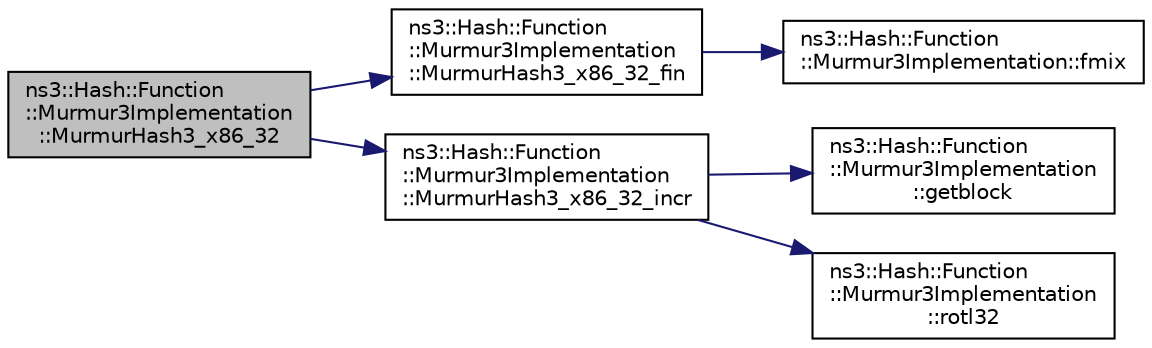 digraph "ns3::Hash::Function::Murmur3Implementation::MurmurHash3_x86_32"
{
 // LATEX_PDF_SIZE
  edge [fontname="Helvetica",fontsize="10",labelfontname="Helvetica",labelfontsize="10"];
  node [fontname="Helvetica",fontsize="10",shape=record];
  rankdir="LR";
  Node1 [label="ns3::Hash::Function\l::Murmur3Implementation\l::MurmurHash3_x86_32",height=0.2,width=0.4,color="black", fillcolor="grey75", style="filled", fontcolor="black",tooltip="Initial and incremental hash."];
  Node1 -> Node2 [color="midnightblue",fontsize="10",style="solid",fontname="Helvetica"];
  Node2 [label="ns3::Hash::Function\l::Murmur3Implementation\l::MurmurHash3_x86_32_fin",height=0.2,width=0.4,color="black", fillcolor="white", style="filled",URL="$group__hash__murmur3.html#ga83af79f16eb5dd0559a5432189e40864",tooltip="Finalize a hash."];
  Node2 -> Node3 [color="midnightblue",fontsize="10",style="solid",fontname="Helvetica"];
  Node3 [label="ns3::Hash::Function\l::Murmur3Implementation::fmix",height=0.2,width=0.4,color="black", fillcolor="white", style="filled",URL="$group__hash__murmur3.html#ga5ace0a4c6b8f2b26528d6b939a6768ac",tooltip="Finalization mix - force all bits of a hash block to avalanche."];
  Node1 -> Node4 [color="midnightblue",fontsize="10",style="solid",fontname="Helvetica"];
  Node4 [label="ns3::Hash::Function\l::Murmur3Implementation\l::MurmurHash3_x86_32_incr",height=0.2,width=0.4,color="black", fillcolor="white", style="filled",URL="$group__hash__murmur3.html#ga899a23395d0de0540ec978fc611d616c",tooltip="Initial and incremental hash."];
  Node4 -> Node5 [color="midnightblue",fontsize="10",style="solid",fontname="Helvetica"];
  Node5 [label="ns3::Hash::Function\l::Murmur3Implementation\l::getblock",height=0.2,width=0.4,color="black", fillcolor="white", style="filled",URL="$group__hash__murmur3.html#ga365b02d48a7c2aaff4a43431ba3b01b7",tooltip="Block read."];
  Node4 -> Node6 [color="midnightblue",fontsize="10",style="solid",fontname="Helvetica"];
  Node6 [label="ns3::Hash::Function\l::Murmur3Implementation\l::rotl32",height=0.2,width=0.4,color="black", fillcolor="white", style="filled",URL="$group__hash__murmur3.html#ga5ad09e63b7268f407b727713d0f6687a",tooltip="Barrel shift (rotate) left on 32 bits."];
}
